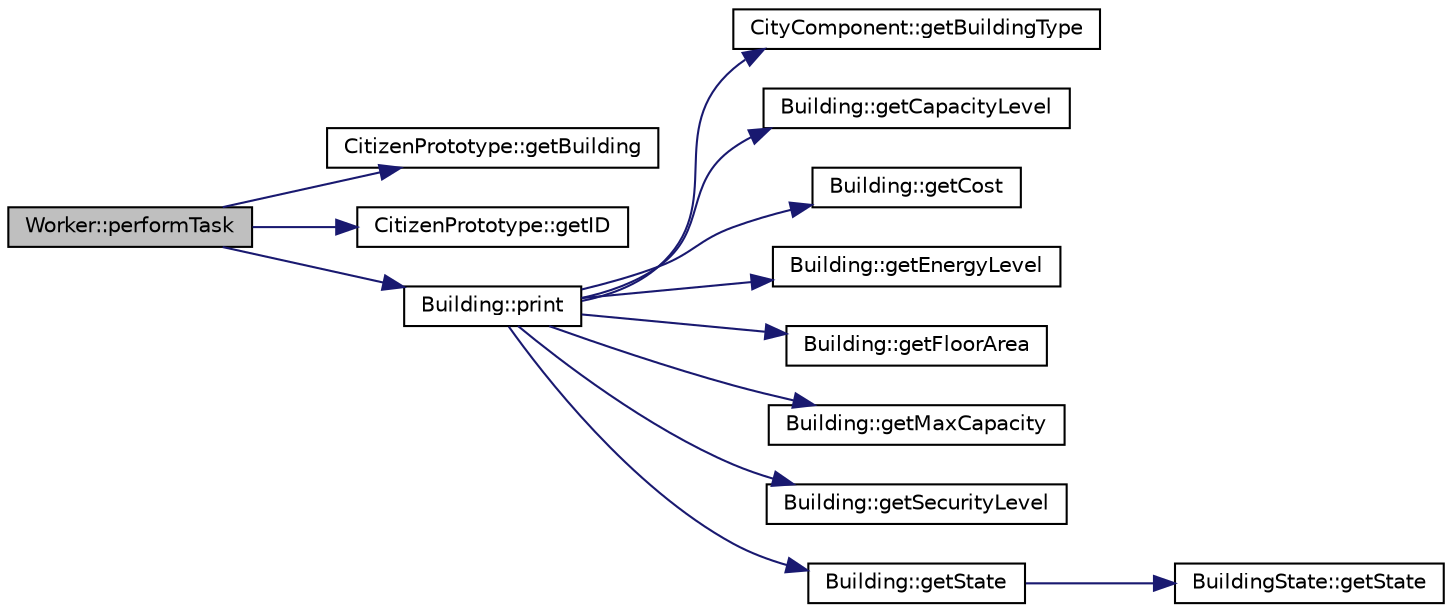 digraph "Worker::performTask"
{
 // LATEX_PDF_SIZE
  edge [fontname="Helvetica",fontsize="10",labelfontname="Helvetica",labelfontsize="10"];
  node [fontname="Helvetica",fontsize="10",shape=record];
  rankdir="LR";
  Node1 [label="Worker::performTask",height=0.2,width=0.4,color="black", fillcolor="grey75", style="filled", fontcolor="black",tooltip="Perform the worker's task."];
  Node1 -> Node2 [color="midnightblue",fontsize="10",style="solid",fontname="Helvetica"];
  Node2 [label="CitizenPrototype::getBuilding",height=0.2,width=0.4,color="black", fillcolor="white", style="filled",URL="$classCitizenPrototype.html#a036484157a5704f6bcb57677f42bb4d3",tooltip=" "];
  Node1 -> Node3 [color="midnightblue",fontsize="10",style="solid",fontname="Helvetica"];
  Node3 [label="CitizenPrototype::getID",height=0.2,width=0.4,color="black", fillcolor="white", style="filled",URL="$classCitizenPrototype.html#ab8fa7fb81a7e04c87bfed35b1724ba18",tooltip=" "];
  Node1 -> Node4 [color="midnightblue",fontsize="10",style="solid",fontname="Helvetica"];
  Node4 [label="Building::print",height=0.2,width=0.4,color="black", fillcolor="white", style="filled",URL="$classBuilding.html#a780463ee186e6bc3c3e1bca152211d09",tooltip="Prints the component details."];
  Node4 -> Node5 [color="midnightblue",fontsize="10",style="solid",fontname="Helvetica"];
  Node5 [label="CityComponent::getBuildingType",height=0.2,width=0.4,color="black", fillcolor="white", style="filled",URL="$classCityComponent.html#ab6c4da47b2b57cb7b2c45415f71ae5c2",tooltip="Gets the building type."];
  Node4 -> Node6 [color="midnightblue",fontsize="10",style="solid",fontname="Helvetica"];
  Node6 [label="Building::getCapacityLevel",height=0.2,width=0.4,color="black", fillcolor="white", style="filled",URL="$classBuilding.html#a0360b7ebe062e3ba1ec4113962c8abab",tooltip=" "];
  Node4 -> Node7 [color="midnightblue",fontsize="10",style="solid",fontname="Helvetica"];
  Node7 [label="Building::getCost",height=0.2,width=0.4,color="black", fillcolor="white", style="filled",URL="$classBuilding.html#a55e45c369571a1cc9e4e883f726bdf1a",tooltip="Get building cost."];
  Node4 -> Node8 [color="midnightblue",fontsize="10",style="solid",fontname="Helvetica"];
  Node8 [label="Building::getEnergyLevel",height=0.2,width=0.4,color="black", fillcolor="white", style="filled",URL="$classBuilding.html#a9fcaa2e14e6cbfff804a49bae39df5d9",tooltip=" "];
  Node4 -> Node9 [color="midnightblue",fontsize="10",style="solid",fontname="Helvetica"];
  Node9 [label="Building::getFloorArea",height=0.2,width=0.4,color="black", fillcolor="white", style="filled",URL="$classBuilding.html#a333cb1eea387ee3c085918eb9c0d29c9",tooltip=" "];
  Node4 -> Node10 [color="midnightblue",fontsize="10",style="solid",fontname="Helvetica"];
  Node10 [label="Building::getMaxCapacity",height=0.2,width=0.4,color="black", fillcolor="white", style="filled",URL="$classBuilding.html#a0e7b44f061de0088030aa80079a64620",tooltip=" "];
  Node4 -> Node11 [color="midnightblue",fontsize="10",style="solid",fontname="Helvetica"];
  Node11 [label="Building::getSecurityLevel",height=0.2,width=0.4,color="black", fillcolor="white", style="filled",URL="$classBuilding.html#a9ff9f661da5b8d81c77131b1a295f01b",tooltip=" "];
  Node4 -> Node12 [color="midnightblue",fontsize="10",style="solid",fontname="Helvetica"];
  Node12 [label="Building::getState",height=0.2,width=0.4,color="black", fillcolor="white", style="filled",URL="$classBuilding.html#a36727ca54f1fd273874dc941fc0149e1",tooltip=" "];
  Node12 -> Node13 [color="midnightblue",fontsize="10",style="solid",fontname="Helvetica"];
  Node13 [label="BuildingState::getState",height=0.2,width=0.4,color="black", fillcolor="white", style="filled",URL="$classBuildingState.html#ae47516b37a1fbc976b9340762d0dcdd2",tooltip="Get current state name."];
}
